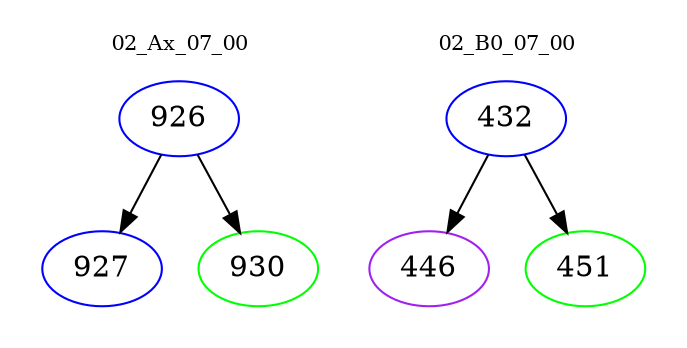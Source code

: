 digraph{
subgraph cluster_0 {
color = white
label = "02_Ax_07_00";
fontsize=10;
T0_926 [label="926", color="blue"]
T0_926 -> T0_927 [color="black"]
T0_927 [label="927", color="blue"]
T0_926 -> T0_930 [color="black"]
T0_930 [label="930", color="green"]
}
subgraph cluster_1 {
color = white
label = "02_B0_07_00";
fontsize=10;
T1_432 [label="432", color="blue"]
T1_432 -> T1_446 [color="black"]
T1_446 [label="446", color="purple"]
T1_432 -> T1_451 [color="black"]
T1_451 [label="451", color="green"]
}
}
